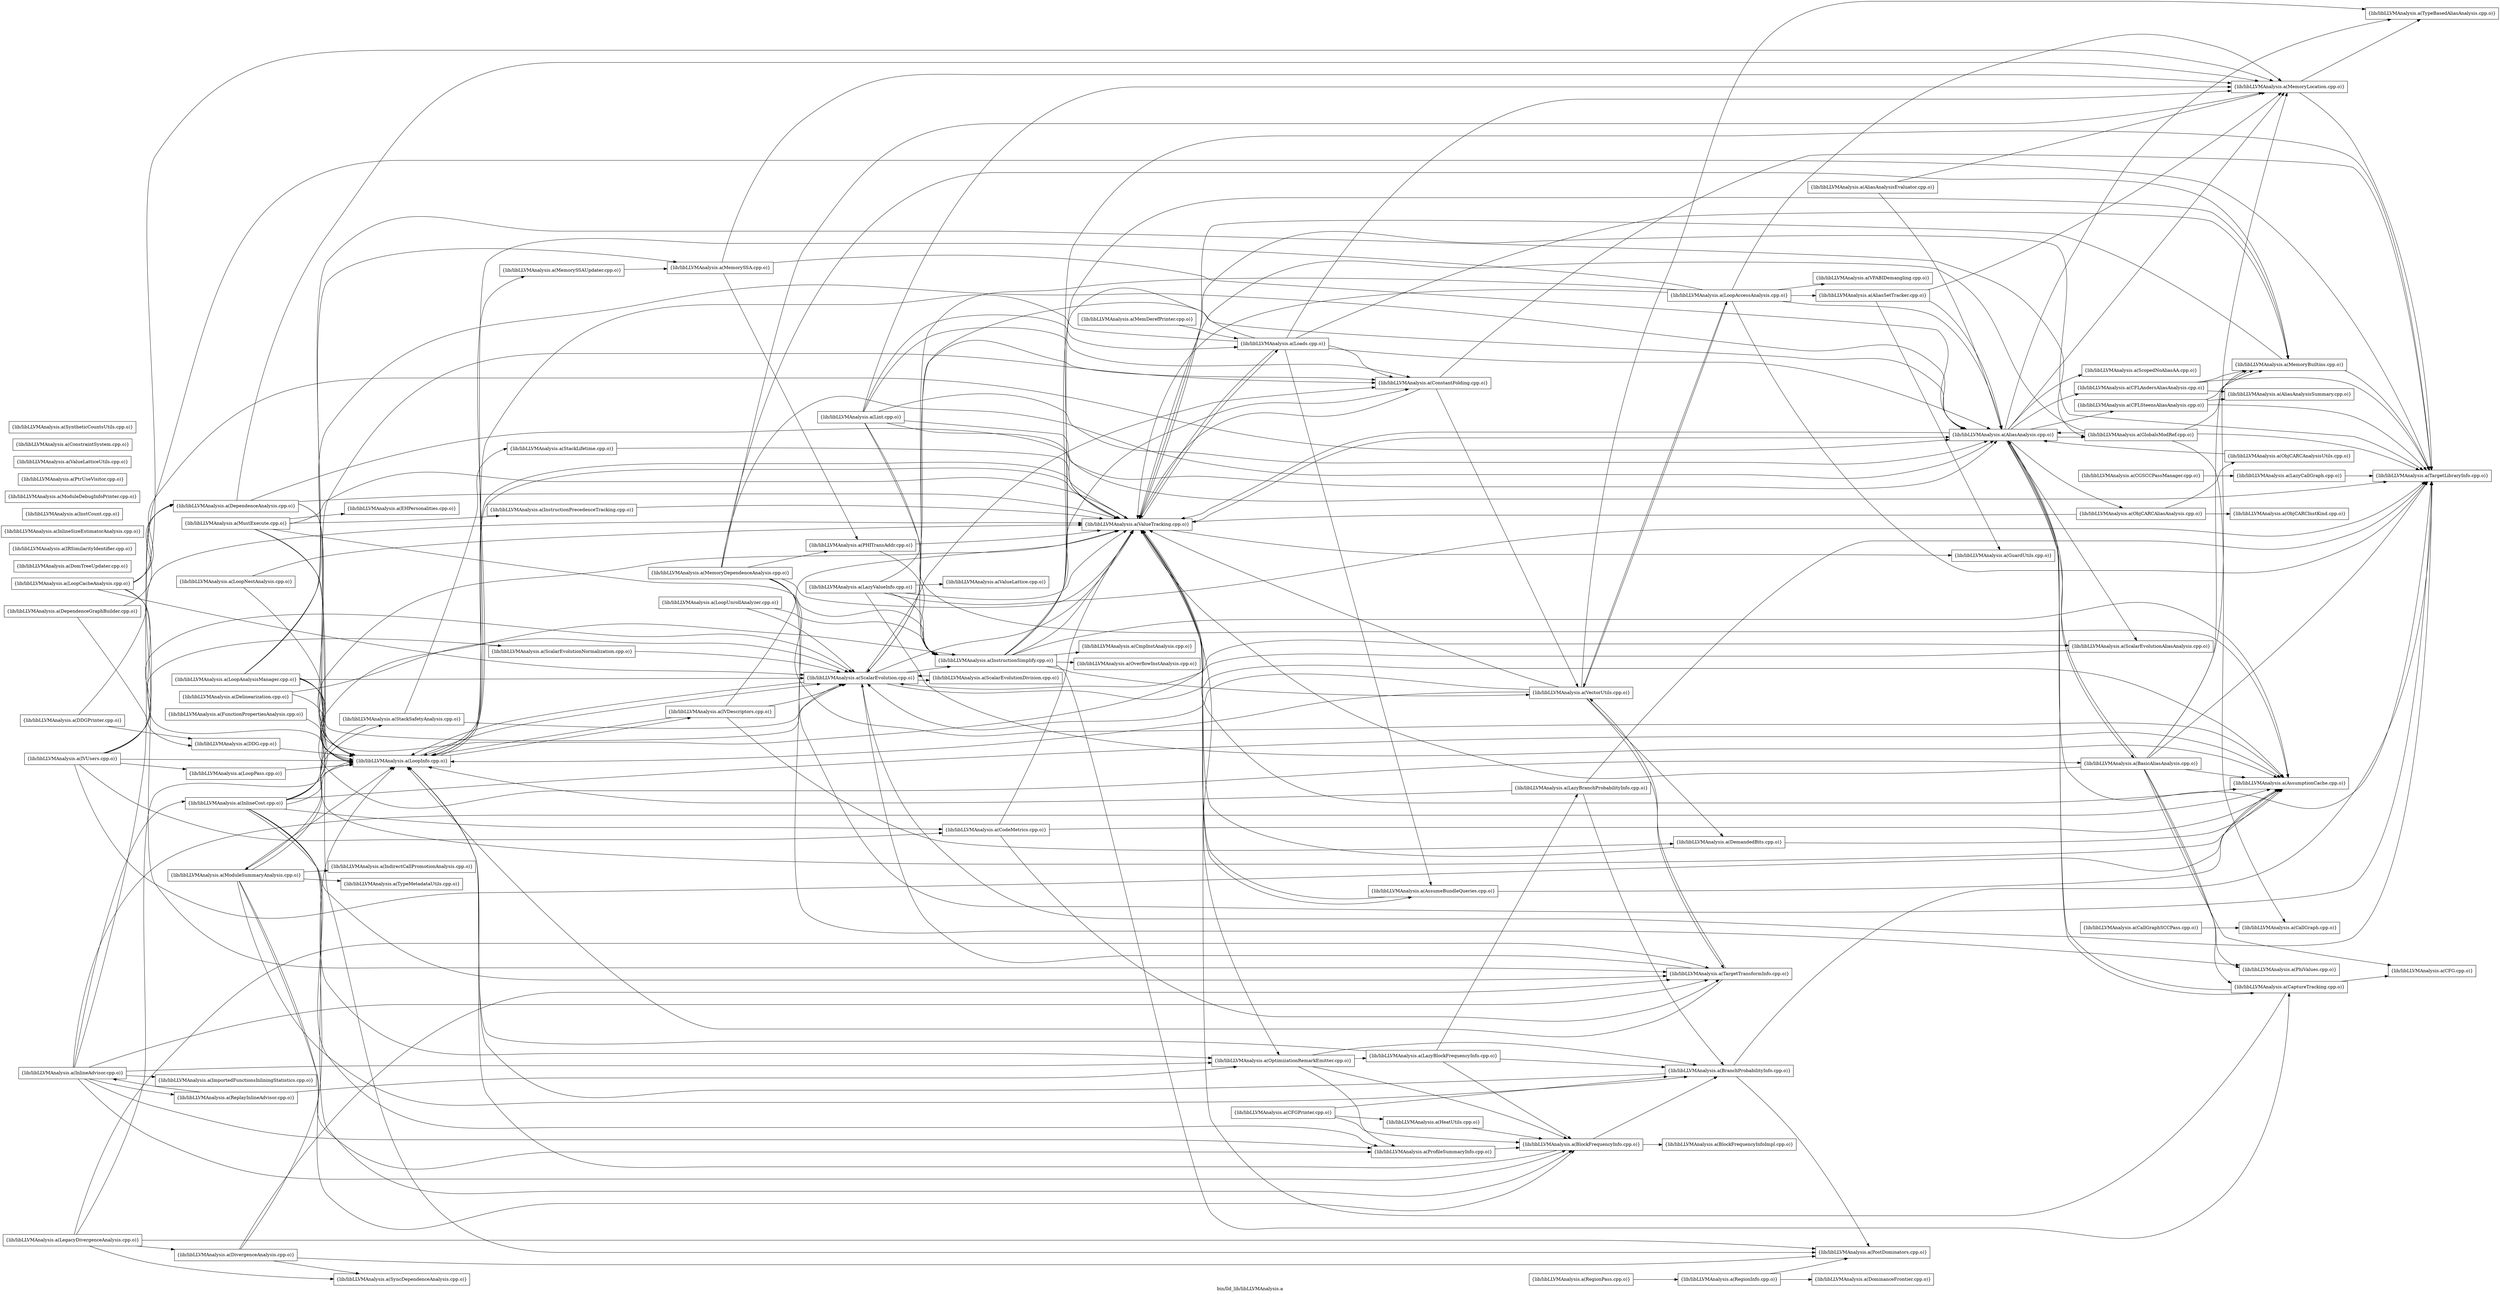 digraph "bin/lld_lib/libLLVMAnalysis.a" {
	label="bin/lld_lib/libLLVMAnalysis.a";
	rankdir=LR;

	Node0x562870079158 [shape=record,shape=box,group=0,label="{lib/libLLVMAnalysis.a(EHPersonalities.cpp.o)}"];
	Node0x56287007d708 [shape=record,shape=box,group=0,label="{lib/libLLVMAnalysis.a(VectorUtils.cpp.o)}"];
	Node0x56287007d708 -> Node0x5628700886f8;
	Node0x56287007d708 -> Node0x56287007ee28;
	Node0x56287007d708 -> Node0x56287007e0b8;
	Node0x56287007d708 -> Node0x562870078078;
	Node0x56287007d708 -> Node0x562870073898;
	Node0x56287007d708 -> Node0x56287007ffa8;
	Node0x56287007d708 -> Node0x56287007dca8;
	Node0x562870073898 [shape=record,shape=box,group=0,label="{lib/libLLVMAnalysis.a(TargetTransformInfo.cpp.o)}"];
	Node0x562870073898 -> Node0x56287007e0b8;
	Node0x562870073898 -> Node0x562870078078;
	Node0x562870073898 -> Node0x56287007d708;
	Node0x56287007dca8 [shape=record,shape=box,group=0,label="{lib/libLLVMAnalysis.a(ValueTracking.cpp.o)}"];
	Node0x56287007dca8 -> Node0x562870087708;
	Node0x56287007dca8 -> Node0x562870085f98;
	Node0x56287007dca8 -> Node0x562870086ee8;
	Node0x56287007dca8 -> Node0x56287007a8c8;
	Node0x56287007dca8 -> Node0x562870080e58;
	Node0x56287007dca8 -> Node0x56287007e0b8;
	Node0x56287007dca8 -> Node0x562870087e38;
	Node0x56287007dca8 -> Node0x562870074568;
	Node0x562870085a98 [shape=record,shape=box,group=0,label="{lib/libLLVMAnalysis.a(ProfileSummaryInfo.cpp.o)}"];
	Node0x562870085a98 -> Node0x562870080b88;
	Node0x562870087708 [shape=record,shape=box,group=0,label="{lib/libLLVMAnalysis.a(AliasAnalysis.cpp.o)}"];
	Node0x562870087708 -> Node0x56287007ff08;
	Node0x562870087708 -> Node0x56287006f5b8;
	Node0x562870087708 -> Node0x562870070468;
	Node0x562870087708 -> Node0x562870087758;
	Node0x562870087708 -> Node0x56287007a008;
	Node0x562870087708 -> Node0x562870081c18;
	Node0x562870087708 -> Node0x5628700846e8;
	Node0x562870087708 -> Node0x5628700778f8;
	Node0x562870087708 -> Node0x562870074568;
	Node0x562870087708 -> Node0x56287007ffa8;
	Node0x562870087708 -> Node0x56287007f4b8;
	Node0x562870087708 -> Node0x56287007dca8;
	Node0x562870078258 [shape=record,shape=box,group=0,label="{lib/libLLVMAnalysis.a(DomTreeUpdater.cpp.o)}"];
	Node0x56287007e0b8 [shape=record,shape=box,group=0,label="{lib/libLLVMAnalysis.a(LoopInfo.cpp.o)}"];
	Node0x56287007e0b8 -> Node0x56287007c2b8;
	Node0x56287007e0b8 -> Node0x562870081718;
	Node0x56287007e0b8 -> Node0x562870078078;
	Node0x56287007e0b8 -> Node0x56287007dca8;
	Node0x562870078078 [shape=record,shape=box,group=0,label="{lib/libLLVMAnalysis.a(ScalarEvolution.cpp.o)}"];
	Node0x562870078078 -> Node0x562870086ee8;
	Node0x562870078078 -> Node0x56287008a9a8;
	Node0x562870078078 -> Node0x562870078528;
	Node0x562870078078 -> Node0x56287007e0b8;
	Node0x562870078078 -> Node0x56287007c358;
	Node0x562870078078 -> Node0x562870074568;
	Node0x562870078078 -> Node0x56287007dca8;
	Node0x56287008a9a8 [shape=record,shape=box,group=0,label="{lib/libLLVMAnalysis.a(ConstantFolding.cpp.o)}"];
	Node0x56287008a9a8 -> Node0x562870074568;
	Node0x56287008a9a8 -> Node0x56287007dca8;
	Node0x56287008a9a8 -> Node0x56287007d708;
	Node0x562870080b88 [shape=record,shape=box,group=0,label="{lib/libLLVMAnalysis.a(BlockFrequencyInfo.cpp.o)}"];
	Node0x562870080b88 -> Node0x56287006d998;
	Node0x562870080b88 -> Node0x56287006e0c8;
	Node0x562870080b88 -> Node0x56287007e0b8;
	Node0x56287006e0c8 [shape=record,shape=box,group=0,label="{lib/libLLVMAnalysis.a(BranchProbabilityInfo.cpp.o)}"];
	Node0x56287006e0c8 -> Node0x56287007e0b8;
	Node0x56287006e0c8 -> Node0x562870084f08;
	Node0x56287006e0c8 -> Node0x562870074568;
	Node0x562870087e38 [shape=record,shape=box,group=0,label="{lib/libLLVMAnalysis.a(OptimizationRemarkEmitter.cpp.o)}"];
	Node0x562870087e38 -> Node0x562870080b88;
	Node0x562870087e38 -> Node0x56287006e0c8;
	Node0x562870087e38 -> Node0x5628700791a8;
	Node0x562870087e38 -> Node0x562870085a98;
	Node0x56287007ffa8 [shape=record,shape=box,group=0,label="{lib/libLLVMAnalysis.a(TypeBasedAliasAnalysis.cpp.o)}"];
	Node0x5628700791a8 [shape=record,shape=box,group=0,label="{lib/libLLVMAnalysis.a(LazyBlockFrequencyInfo.cpp.o)}"];
	Node0x5628700791a8 -> Node0x562870080b88;
	Node0x5628700791a8 -> Node0x56287006e0c8;
	Node0x5628700791a8 -> Node0x562870079608;
	Node0x5628700791a8 -> Node0x56287007e0b8;
	Node0x562870074568 [shape=record,shape=box,group=0,label="{lib/libLLVMAnalysis.a(TargetLibraryInfo.cpp.o)}"];
	Node0x56287007fff8 [shape=record,shape=box,group=0,label="{lib/libLLVMAnalysis.a(LegacyDivergenceAnalysis.cpp.o)}"];
	Node0x56287007fff8 -> Node0x562870077a88;
	Node0x56287007fff8 -> Node0x56287007e0b8;
	Node0x56287007fff8 -> Node0x562870084f08;
	Node0x56287007fff8 -> Node0x56287007a648;
	Node0x56287007fff8 -> Node0x562870073898;
	Node0x56287006d498 [shape=record,shape=box,group=0,label="{lib/libLLVMAnalysis.a(CFG.cpp.o)}"];
	Node0x562870079928 [shape=record,shape=box,group=0,label="{lib/libLLVMAnalysis.a(StackSafetyAnalysis.cpp.o)}"];
	Node0x562870079928 -> Node0x562870084af8;
	Node0x562870079928 -> Node0x562870078078;
	Node0x562870079928 -> Node0x56287007b548;
	Node0x562870084af8 [shape=record,shape=box,group=0,label="{lib/libLLVMAnalysis.a(ModuleSummaryAnalysis.cpp.o)}"];
	Node0x562870084af8 -> Node0x562870080b88;
	Node0x562870084af8 -> Node0x56287006e0c8;
	Node0x562870084af8 -> Node0x56287007fc38;
	Node0x562870084af8 -> Node0x56287007e0b8;
	Node0x562870084af8 -> Node0x562870085a98;
	Node0x562870084af8 -> Node0x562870079928;
	Node0x562870084af8 -> Node0x56287007f8c8;
	Node0x56287006d998 [shape=record,shape=box,group=0,label="{lib/libLLVMAnalysis.a(BlockFrequencyInfoImpl.cpp.o)}"];
	Node0x56287007ff08 [shape=record,shape=box,group=0,label="{lib/libLLVMAnalysis.a(BasicAliasAnalysis.cpp.o)}"];
	Node0x56287007ff08 -> Node0x562870087708;
	Node0x56287007ff08 -> Node0x562870086ee8;
	Node0x56287007ff08 -> Node0x56287006d498;
	Node0x56287007ff08 -> Node0x562870087758;
	Node0x56287007ff08 -> Node0x5628700836a8;
	Node0x56287007ff08 -> Node0x562870081c18;
	Node0x56287007ff08 -> Node0x562870084198;
	Node0x56287007ff08 -> Node0x562870074568;
	Node0x56287007ff08 -> Node0x56287007dca8;
	Node0x562870078a28 [shape=record,shape=box,group=0,label="{lib/libLLVMAnalysis.a(DominanceFrontier.cpp.o)}"];
	Node0x56287007a008 [shape=record,shape=box,group=0,label="{lib/libLLVMAnalysis.a(GlobalsModRef.cpp.o)}"];
	Node0x56287007a008 -> Node0x562870087708;
	Node0x56287007a008 -> Node0x562870070e18;
	Node0x56287007a008 -> Node0x5628700836a8;
	Node0x56287007a008 -> Node0x562870074568;
	Node0x56287007a008 -> Node0x56287007dca8;
	Node0x56287007ebf8 [shape=record,shape=box,group=0,label="{lib/libLLVMAnalysis.a(IVUsers.cpp.o)}"];
	Node0x56287007ebf8 -> Node0x562870086ee8;
	Node0x56287007ebf8 -> Node0x562870086858;
	Node0x56287007ebf8 -> Node0x56287007e0b8;
	Node0x56287007ebf8 -> Node0x56287006b788;
	Node0x56287007ebf8 -> Node0x562870078078;
	Node0x56287007ebf8 -> Node0x56287007bb38;
	Node0x56287007ebf8 -> Node0x56287007dca8;
	Node0x5628700827a8 [shape=record,shape=box,group=0,label="{lib/libLLVMAnalysis.a(MemoryDependenceAnalysis.cpp.o)}"];
	Node0x5628700827a8 -> Node0x562870087708;
	Node0x5628700827a8 -> Node0x562870086ee8;
	Node0x5628700827a8 -> Node0x5628700836a8;
	Node0x5628700827a8 -> Node0x562870081c18;
	Node0x5628700827a8 -> Node0x5628700849b8;
	Node0x5628700827a8 -> Node0x562870084198;
	Node0x5628700827a8 -> Node0x562870074568;
	Node0x5628700827a8 -> Node0x56287007dca8;
	Node0x5628700778f8 [shape=record,shape=box,group=0,label="{lib/libLLVMAnalysis.a(ScalarEvolutionAliasAnalysis.cpp.o)}"];
	Node0x5628700778f8 -> Node0x562870078078;
	Node0x562870080e58 [shape=record,shape=box,group=0,label="{lib/libLLVMAnalysis.a(Loads.cpp.o)}"];
	Node0x562870080e58 -> Node0x562870087708;
	Node0x562870080e58 -> Node0x562870085f98;
	Node0x562870080e58 -> Node0x56287008a9a8;
	Node0x562870080e58 -> Node0x56287007e0b8;
	Node0x562870080e58 -> Node0x5628700836a8;
	Node0x562870080e58 -> Node0x562870081c18;
	Node0x562870080e58 -> Node0x562870078078;
	Node0x562870080e58 -> Node0x56287007dca8;
	Node0x562870081c18 [shape=record,shape=box,group=0,label="{lib/libLLVMAnalysis.a(MemoryLocation.cpp.o)}"];
	Node0x562870081c18 -> Node0x562870074568;
	Node0x562870081c18 -> Node0x56287007ffa8;
	Node0x56287006f5b8 [shape=record,shape=box,group=0,label="{lib/libLLVMAnalysis.a(CFLAndersAliasAnalysis.cpp.o)}"];
	Node0x56287006f5b8 -> Node0x56287006eb18;
	Node0x56287006f5b8 -> Node0x5628700836a8;
	Node0x56287006f5b8 -> Node0x562870074568;
	Node0x562870070468 [shape=record,shape=box,group=0,label="{lib/libLLVMAnalysis.a(CFLSteensAliasAnalysis.cpp.o)}"];
	Node0x562870070468 -> Node0x56287006eb18;
	Node0x562870070468 -> Node0x5628700836a8;
	Node0x562870070468 -> Node0x562870074568;
	Node0x562870087ac8 [shape=record,shape=box,group=0,label="{lib/libLLVMAnalysis.a(CallGraphSCCPass.cpp.o)}"];
	Node0x562870087ac8 -> Node0x562870070e18;
	Node0x56287007f4b8 [shape=record,shape=box,group=0,label="{lib/libLLVMAnalysis.a(ScopedNoAliasAA.cpp.o)}"];
	Node0x562870078528 [shape=record,shape=box,group=0,label="{lib/libLLVMAnalysis.a(InstructionSimplify.cpp.o)}"];
	Node0x562870078528 -> Node0x562870087708;
	Node0x562870078528 -> Node0x562870086ee8;
	Node0x562870078528 -> Node0x562870087758;
	Node0x562870078528 -> Node0x562870086bc8;
	Node0x562870078528 -> Node0x56287008a9a8;
	Node0x562870078528 -> Node0x5628700836a8;
	Node0x562870078528 -> Node0x562870083ce8;
	Node0x562870078528 -> Node0x562870074568;
	Node0x562870078528 -> Node0x56287007dca8;
	Node0x562870078528 -> Node0x56287007d708;
	Node0x562870086ee8 [shape=record,shape=box,group=0,label="{lib/libLLVMAnalysis.a(AssumptionCache.cpp.o)}"];
	Node0x5628700821b8 [shape=record,shape=box,group=0,label="{lib/libLLVMAnalysis.a(MemorySSA.cpp.o)}"];
	Node0x5628700821b8 -> Node0x562870087708;
	Node0x5628700821b8 -> Node0x562870081c18;
	Node0x5628700821b8 -> Node0x5628700849b8;
	Node0x562870081718 [shape=record,shape=box,group=0,label="{lib/libLLVMAnalysis.a(MemorySSAUpdater.cpp.o)}"];
	Node0x562870081718 -> Node0x5628700821b8;
	Node0x562870087528 [shape=record,shape=box,group=0,label="{lib/libLLVMAnalysis.a(ObjCARCInstKind.cpp.o)}"];
	Node0x5628700803b8 [shape=record,shape=box,group=0,label="{lib/libLLVMAnalysis.a(InlineCost.cpp.o)}"];
	Node0x5628700803b8 -> Node0x562870086ee8;
	Node0x5628700803b8 -> Node0x562870080b88;
	Node0x5628700803b8 -> Node0x562870086858;
	Node0x5628700803b8 -> Node0x56287008a9a8;
	Node0x5628700803b8 -> Node0x562870078528;
	Node0x5628700803b8 -> Node0x56287007e0b8;
	Node0x5628700803b8 -> Node0x562870087e38;
	Node0x5628700803b8 -> Node0x562870085a98;
	Node0x5628700803b8 -> Node0x562870073898;
	Node0x5628700803b8 -> Node0x56287007dca8;
	Node0x56287007b548 [shape=record,shape=box,group=0,label="{lib/libLLVMAnalysis.a(StackLifetime.cpp.o)}"];
	Node0x56287007b548 -> Node0x56287007dca8;
	Node0x5628700886f8 [shape=record,shape=box,group=0,label="{lib/libLLVMAnalysis.a(DemandedBits.cpp.o)}"];
	Node0x5628700886f8 -> Node0x562870086ee8;
	Node0x5628700886f8 -> Node0x56287007dca8;
	Node0x56287007ee28 [shape=record,shape=box,group=0,label="{lib/libLLVMAnalysis.a(LoopAccessAnalysis.cpp.o)}"];
	Node0x56287007ee28 -> Node0x562870087708;
	Node0x56287007ee28 -> Node0x562870086718;
	Node0x56287007ee28 -> Node0x56287007e0b8;
	Node0x56287007ee28 -> Node0x562870081c18;
	Node0x56287007ee28 -> Node0x562870078078;
	Node0x56287007ee28 -> Node0x562870074568;
	Node0x56287007ee28 -> Node0x56287007dca8;
	Node0x56287007ee28 -> Node0x56287007d708;
	Node0x56287007ee28 -> Node0x56287007d0c8;
	Node0x5628700893c8 [shape=record,shape=box,group=0,label="{lib/libLLVMAnalysis.a(AliasAnalysisEvaluator.cpp.o)}"];
	Node0x5628700893c8 -> Node0x562870087708;
	Node0x5628700893c8 -> Node0x562870081c18;
	Node0x562870086718 [shape=record,shape=box,group=0,label="{lib/libLLVMAnalysis.a(AliasSetTracker.cpp.o)}"];
	Node0x562870086718 -> Node0x562870087708;
	Node0x562870086718 -> Node0x56287007a8c8;
	Node0x562870086718 -> Node0x562870081c18;
	Node0x56287006efc8 [shape=record,shape=box,group=0,label="{lib/libLLVMAnalysis.a(CFGPrinter.cpp.o)}"];
	Node0x56287006efc8 -> Node0x562870080b88;
	Node0x56287006efc8 -> Node0x56287006e0c8;
	Node0x56287006efc8 -> Node0x56287007b228;
	Node0x56287006f6f8 [shape=record,shape=box,group=0,label="{lib/libLLVMAnalysis.a(CGSCCPassManager.cpp.o)}"];
	Node0x56287006f6f8 -> Node0x5628700817b8;
	Node0x562870070e18 [shape=record,shape=box,group=0,label="{lib/libLLVMAnalysis.a(CallGraph.cpp.o)}"];
	Node0x56287008ac78 [shape=record,shape=box,group=0,label="{lib/libLLVMAnalysis.a(DDG.cpp.o)}"];
	Node0x56287008ac78 -> Node0x56287007e0b8;
	Node0x562870089cd8 [shape=record,shape=box,group=0,label="{lib/libLLVMAnalysis.a(DDGPrinter.cpp.o)}"];
	Node0x562870089cd8 -> Node0x56287008ac78;
	Node0x562870089cd8 -> Node0x562870083388;
	Node0x562870088e28 [shape=record,shape=box,group=0,label="{lib/libLLVMAnalysis.a(Delinearization.cpp.o)}"];
	Node0x562870088e28 -> Node0x56287007e0b8;
	Node0x562870088e28 -> Node0x562870078078;
	Node0x562870083388 [shape=record,shape=box,group=0,label="{lib/libLLVMAnalysis.a(DependenceAnalysis.cpp.o)}"];
	Node0x562870083388 -> Node0x562870087708;
	Node0x562870083388 -> Node0x56287007e0b8;
	Node0x562870083388 -> Node0x562870081c18;
	Node0x562870083388 -> Node0x562870078078;
	Node0x562870083388 -> Node0x56287007dca8;
	Node0x562870077a88 [shape=record,shape=box,group=0,label="{lib/libLLVMAnalysis.a(DivergenceAnalysis.cpp.o)}"];
	Node0x562870077a88 -> Node0x56287007e0b8;
	Node0x562870077a88 -> Node0x562870084f08;
	Node0x562870077a88 -> Node0x56287007a648;
	Node0x562870077a88 -> Node0x562870073898;
	Node0x562870079d88 [shape=record,shape=box,group=0,label="{lib/libLLVMAnalysis.a(FunctionPropertiesAnalysis.cpp.o)}"];
	Node0x562870079d88 -> Node0x56287007e0b8;
	Node0x56287007b2c8 [shape=record,shape=box,group=0,label="{lib/libLLVMAnalysis.a(IRSimilarityIdentifier.cpp.o)}"];
	Node0x562870080bd8 [shape=record,shape=box,group=0,label="{lib/libLLVMAnalysis.a(InlineAdvisor.cpp.o)}"];
	Node0x562870080bd8 -> Node0x562870086ee8;
	Node0x562870080bd8 -> Node0x562870080b88;
	Node0x562870080bd8 -> Node0x56287007f378;
	Node0x562870080bd8 -> Node0x5628700803b8;
	Node0x562870080bd8 -> Node0x562870087e38;
	Node0x562870080bd8 -> Node0x562870085a98;
	Node0x562870080bd8 -> Node0x562870077588;
	Node0x562870080bd8 -> Node0x562870074568;
	Node0x562870080bd8 -> Node0x562870073898;
	Node0x562870076ea8 [shape=record,shape=box,group=0,label="{lib/libLLVMAnalysis.a(InlineSizeEstimatorAnalysis.cpp.o)}"];
	Node0x5628700775d8 [shape=record,shape=box,group=0,label="{lib/libLLVMAnalysis.a(InstCount.cpp.o)}"];
	Node0x5628700817b8 [shape=record,shape=box,group=0,label="{lib/libLLVMAnalysis.a(LazyCallGraph.cpp.o)}"];
	Node0x5628700817b8 -> Node0x562870074568;
	Node0x562870081da8 [shape=record,shape=box,group=0,label="{lib/libLLVMAnalysis.a(LazyValueInfo.cpp.o)}"];
	Node0x562870081da8 -> Node0x562870086ee8;
	Node0x562870081da8 -> Node0x56287008a9a8;
	Node0x562870081da8 -> Node0x562870078528;
	Node0x562870081da8 -> Node0x562870074568;
	Node0x562870081da8 -> Node0x56287007ed38;
	Node0x562870081da8 -> Node0x56287007dca8;
	Node0x56287007fcd8 [shape=record,shape=box,group=0,label="{lib/libLLVMAnalysis.a(Lint.cpp.o)}"];
	Node0x56287007fcd8 -> Node0x562870087708;
	Node0x56287007fcd8 -> Node0x562870086ee8;
	Node0x56287007fcd8 -> Node0x56287008a9a8;
	Node0x56287007fcd8 -> Node0x562870078528;
	Node0x56287007fcd8 -> Node0x562870080e58;
	Node0x56287007fcd8 -> Node0x562870081c18;
	Node0x56287007fcd8 -> Node0x562870074568;
	Node0x56287007fcd8 -> Node0x56287007dca8;
	Node0x56287007eb08 [shape=record,shape=box,group=0,label="{lib/libLLVMAnalysis.a(LoopAnalysisManager.cpp.o)}"];
	Node0x56287007eb08 -> Node0x562870087708;
	Node0x56287007eb08 -> Node0x562870086ee8;
	Node0x56287007eb08 -> Node0x56287007ff08;
	Node0x56287007eb08 -> Node0x56287007a008;
	Node0x56287007eb08 -> Node0x56287007e0b8;
	Node0x56287007eb08 -> Node0x5628700821b8;
	Node0x56287007eb08 -> Node0x562870078078;
	Node0x56287007eb08 -> Node0x5628700778f8;
	Node0x56287007f0a8 [shape=record,shape=box,group=0,label="{lib/libLLVMAnalysis.a(LoopCacheAnalysis.cpp.o)}"];
	Node0x56287007f0a8 -> Node0x562870087708;
	Node0x56287007f0a8 -> Node0x562870083388;
	Node0x56287007f0a8 -> Node0x56287007e0b8;
	Node0x56287007f0a8 -> Node0x562870081c18;
	Node0x56287007f0a8 -> Node0x562870078078;
	Node0x56287007f0a8 -> Node0x562870073898;
	Node0x56287007dc58 [shape=record,shape=box,group=0,label="{lib/libLLVMAnalysis.a(LoopNestAnalysis.cpp.o)}"];
	Node0x56287007dc58 -> Node0x56287007e0b8;
	Node0x56287007dc58 -> Node0x56287007dca8;
	Node0x562870082d98 [shape=record,shape=box,group=0,label="{lib/libLLVMAnalysis.a(MemDerefPrinter.cpp.o)}"];
	Node0x562870082d98 -> Node0x562870080e58;
	Node0x562870086038 [shape=record,shape=box,group=0,label="{lib/libLLVMAnalysis.a(ModuleDebugInfoPrinter.cpp.o)}"];
	Node0x5628700855e8 [shape=record,shape=box,group=0,label="{lib/libLLVMAnalysis.a(MustExecute.cpp.o)}"];
	Node0x5628700855e8 -> Node0x562870079158;
	Node0x5628700855e8 -> Node0x5628700782a8;
	Node0x5628700855e8 -> Node0x562870078528;
	Node0x5628700855e8 -> Node0x56287007e0b8;
	Node0x5628700855e8 -> Node0x562870084f08;
	Node0x5628700855e8 -> Node0x56287007dca8;
	Node0x5628700846e8 [shape=record,shape=box,group=0,label="{lib/libLLVMAnalysis.a(ObjCARCAliasAnalysis.cpp.o)}"];
	Node0x5628700846e8 -> Node0x5628700878e8;
	Node0x5628700846e8 -> Node0x562870087528;
	Node0x5628700846e8 -> Node0x56287007dca8;
	Node0x562870084198 [shape=record,shape=box,group=0,label="{lib/libLLVMAnalysis.a(PhiValues.cpp.o)}"];
	Node0x562870084f08 [shape=record,shape=box,group=0,label="{lib/libLLVMAnalysis.a(PostDominators.cpp.o)}"];
	Node0x5628700811c8 [shape=record,shape=box,group=0,label="{lib/libLLVMAnalysis.a(RegionInfo.cpp.o)}"];
	Node0x5628700811c8 -> Node0x562870078a28;
	Node0x5628700811c8 -> Node0x562870084f08;
	Node0x56287007a648 [shape=record,shape=box,group=0,label="{lib/libLLVMAnalysis.a(SyncDependenceAnalysis.cpp.o)}"];
	Node0x5628700878e8 [shape=record,shape=box,group=0,label="{lib/libLLVMAnalysis.a(ObjCARCAnalysisUtils.cpp.o)}"];
	Node0x5628700878e8 -> Node0x562870087708;
	Node0x562870085908 [shape=record,shape=box,group=0,label="{lib/libLLVMAnalysis.a(PtrUseVisitor.cpp.o)}"];
	Node0x562870085f98 [shape=record,shape=box,group=0,label="{lib/libLLVMAnalysis.a(AssumeBundleQueries.cpp.o)}"];
	Node0x562870085f98 -> Node0x562870086ee8;
	Node0x562870085f98 -> Node0x56287007dca8;
	Node0x562870087758 [shape=record,shape=box,group=0,label="{lib/libLLVMAnalysis.a(CaptureTracking.cpp.o)}"];
	Node0x562870087758 -> Node0x562870087708;
	Node0x562870087758 -> Node0x56287006d498;
	Node0x562870087758 -> Node0x56287007dca8;
	Node0x5628700836a8 [shape=record,shape=box,group=0,label="{lib/libLLVMAnalysis.a(MemoryBuiltins.cpp.o)}"];
	Node0x5628700836a8 -> Node0x562870074568;
	Node0x5628700836a8 -> Node0x56287007dca8;
	Node0x56287007e568 [shape=record,shape=box,group=0,label="{lib/libLLVMAnalysis.a(ValueLatticeUtils.cpp.o)}"];
	Node0x56287007f8c8 [shape=record,shape=box,group=0,label="{lib/libLLVMAnalysis.a(TypeMetadataUtils.cpp.o)}"];
	Node0x56287007f378 [shape=record,shape=box,group=0,label="{lib/libLLVMAnalysis.a(ImportedFunctionsInliningStatistics.cpp.o)}"];
	Node0x562870077588 [shape=record,shape=box,group=0,label="{lib/libLLVMAnalysis.a(ReplayInlineAdvisor.cpp.o)}"];
	Node0x562870077588 -> Node0x562870080bd8;
	Node0x562870077588 -> Node0x562870087e38;
	Node0x56287008a598 [shape=record,shape=box,group=0,label="{lib/libLLVMAnalysis.a(ConstraintSystem.cpp.o)}"];
	Node0x5628700849b8 [shape=record,shape=box,group=0,label="{lib/libLLVMAnalysis.a(PHITransAddr.cpp.o)}"];
	Node0x5628700849b8 -> Node0x562870078528;
	Node0x5628700849b8 -> Node0x56287007dca8;
	Node0x56287007a8c8 [shape=record,shape=box,group=0,label="{lib/libLLVMAnalysis.a(GuardUtils.cpp.o)}"];
	Node0x56287006b788 [shape=record,shape=box,group=0,label="{lib/libLLVMAnalysis.a(LoopPass.cpp.o)}"];
	Node0x56287006b788 -> Node0x56287007e0b8;
	Node0x5628700782a8 [shape=record,shape=box,group=0,label="{lib/libLLVMAnalysis.a(InstructionPrecedenceTracking.cpp.o)}"];
	Node0x5628700782a8 -> Node0x56287007dca8;
	Node0x562870079608 [shape=record,shape=box,group=0,label="{lib/libLLVMAnalysis.a(LazyBranchProbabilityInfo.cpp.o)}"];
	Node0x562870079608 -> Node0x56287006e0c8;
	Node0x562870079608 -> Node0x56287007e0b8;
	Node0x562870079608 -> Node0x562870074568;
	Node0x562870086858 [shape=record,shape=box,group=0,label="{lib/libLLVMAnalysis.a(CodeMetrics.cpp.o)}"];
	Node0x562870086858 -> Node0x562870086ee8;
	Node0x562870086858 -> Node0x562870073898;
	Node0x562870086858 -> Node0x56287007dca8;
	Node0x562870086bc8 [shape=record,shape=box,group=0,label="{lib/libLLVMAnalysis.a(CmpInstAnalysis.cpp.o)}"];
	Node0x56287007c2b8 [shape=record,shape=box,group=0,label="{lib/libLLVMAnalysis.a(IVDescriptors.cpp.o)}"];
	Node0x56287007c2b8 -> Node0x5628700886f8;
	Node0x56287007c2b8 -> Node0x56287007e0b8;
	Node0x56287007c2b8 -> Node0x562870078078;
	Node0x56287007c2b8 -> Node0x56287007dca8;
	Node0x56287007bb38 [shape=record,shape=box,group=0,label="{lib/libLLVMAnalysis.a(ScalarEvolutionNormalization.cpp.o)}"];
	Node0x56287007bb38 -> Node0x562870078078;
	Node0x56287007e338 [shape=record,shape=box,group=0,label="{lib/libLLVMAnalysis.a(LoopUnrollAnalyzer.cpp.o)}"];
	Node0x56287007e338 -> Node0x562870078528;
	Node0x56287007e338 -> Node0x562870078078;
	Node0x562870081df8 [shape=record,shape=box,group=0,label="{lib/libLLVMAnalysis.a(RegionPass.cpp.o)}"];
	Node0x562870081df8 -> Node0x5628700811c8;
	Node0x562870083ce8 [shape=record,shape=box,group=0,label="{lib/libLLVMAnalysis.a(OverflowInstAnalysis.cpp.o)}"];
	Node0x56287007d0c8 [shape=record,shape=box,group=0,label="{lib/libLLVMAnalysis.a(VFABIDemangling.cpp.o)}"];
	Node0x56287007fc38 [shape=record,shape=box,group=0,label="{lib/libLLVMAnalysis.a(IndirectCallPromotionAnalysis.cpp.o)}"];
	Node0x56287007b228 [shape=record,shape=box,group=0,label="{lib/libLLVMAnalysis.a(HeatUtils.cpp.o)}"];
	Node0x56287007b228 -> Node0x562870080b88;
	Node0x56287006eb18 [shape=record,shape=box,group=0,label="{lib/libLLVMAnalysis.a(AliasAnalysisSummary.cpp.o)}"];
	Node0x562870077498 [shape=record,shape=box,group=0,label="{lib/libLLVMAnalysis.a(DependenceGraphBuilder.cpp.o)}"];
	Node0x562870077498 -> Node0x56287008ac78;
	Node0x562870077498 -> Node0x562870083388;
	Node0x56287007ed38 [shape=record,shape=box,group=0,label="{lib/libLLVMAnalysis.a(ValueLattice.cpp.o)}"];
	Node0x56287007c358 [shape=record,shape=box,group=0,label="{lib/libLLVMAnalysis.a(ScalarEvolutionDivision.cpp.o)}"];
	Node0x56287007c358 -> Node0x562870078078;
	Node0x562870073de8 [shape=record,shape=box,group=0,label="{lib/libLLVMAnalysis.a(SyntheticCountsUtils.cpp.o)}"];
}
